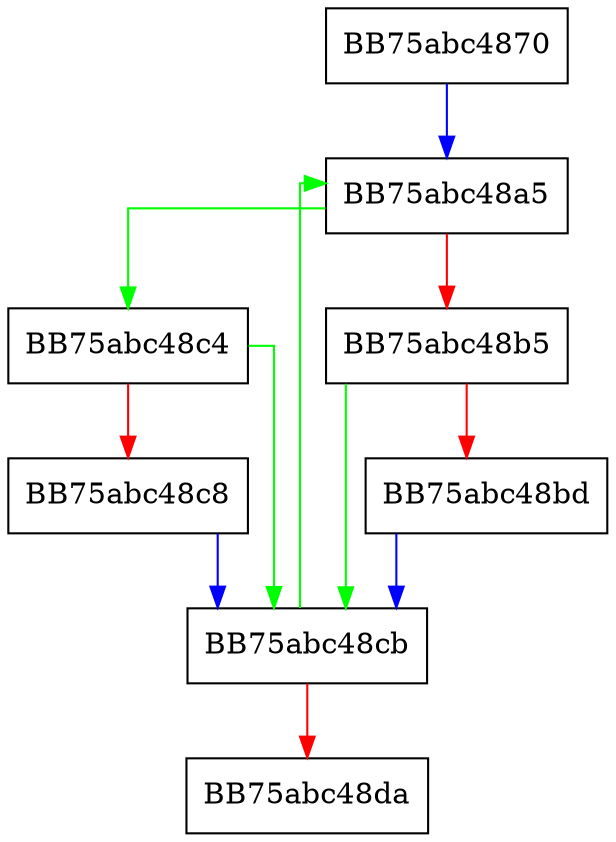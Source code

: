 digraph eIL_paddsw {
  node [shape="box"];
  graph [splines=ortho];
  BB75abc4870 -> BB75abc48a5 [color="blue"];
  BB75abc48a5 -> BB75abc48c4 [color="green"];
  BB75abc48a5 -> BB75abc48b5 [color="red"];
  BB75abc48b5 -> BB75abc48cb [color="green"];
  BB75abc48b5 -> BB75abc48bd [color="red"];
  BB75abc48bd -> BB75abc48cb [color="blue"];
  BB75abc48c4 -> BB75abc48cb [color="green"];
  BB75abc48c4 -> BB75abc48c8 [color="red"];
  BB75abc48c8 -> BB75abc48cb [color="blue"];
  BB75abc48cb -> BB75abc48a5 [color="green"];
  BB75abc48cb -> BB75abc48da [color="red"];
}